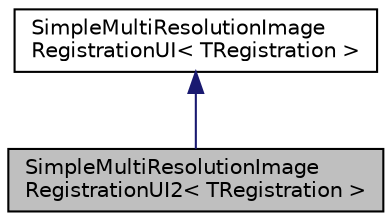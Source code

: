 digraph "SimpleMultiResolutionImageRegistrationUI2&lt; TRegistration &gt;"
{
 // LATEX_PDF_SIZE
  edge [fontname="Helvetica",fontsize="10",labelfontname="Helvetica",labelfontsize="10"];
  node [fontname="Helvetica",fontsize="10",shape=record];
  Node1 [label="SimpleMultiResolutionImage\lRegistrationUI2\< TRegistration \>",height=0.2,width=0.4,color="black", fillcolor="grey75", style="filled", fontcolor="black",tooltip=" "];
  Node2 -> Node1 [dir="back",color="midnightblue",fontsize="10",style="solid",fontname="Helvetica"];
  Node2 [label="SimpleMultiResolutionImage\lRegistrationUI\< TRegistration \>",height=0.2,width=0.4,color="black", fillcolor="white", style="filled",URL="$classSimpleMultiResolutionImageRegistrationUI.html",tooltip=" "];
}
